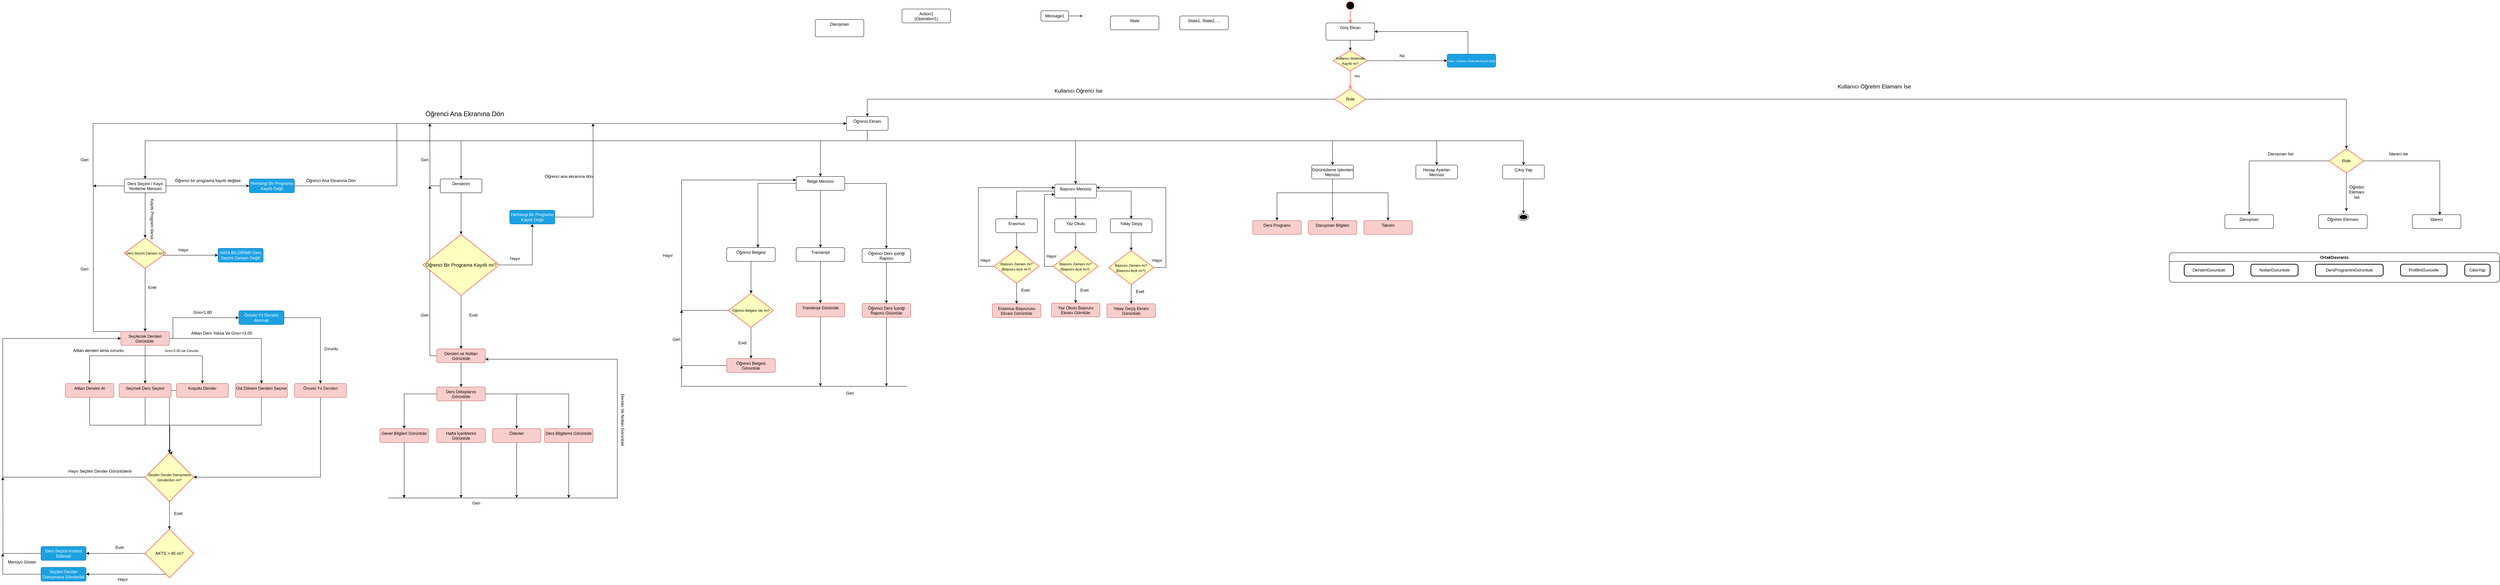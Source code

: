 <mxfile version="24.3.1" type="device">
  <diagram name="Sayfa -1" id="f9GuuPiOTZdbrCttsbCd">
    <mxGraphModel dx="7049" dy="1054" grid="1" gridSize="10" guides="1" tooltips="1" connect="1" arrows="1" fold="1" page="1" pageScale="1" pageWidth="5000" pageHeight="2500" math="0" shadow="0">
      <root>
        <mxCell id="0" />
        <mxCell id="1" parent="0" />
        <mxCell id="raTxTzk0vgehEr7z1tvl-5" value="" style="ellipse;html=1;shape=startState;fillColor=#000000;strokeColor=#ff0000;" parent="1" vertex="1">
          <mxGeometry x="1016" y="5" width="30" height="30" as="geometry" />
        </mxCell>
        <mxCell id="raTxTzk0vgehEr7z1tvl-6" value="" style="edgeStyle=orthogonalEdgeStyle;html=1;verticalAlign=bottom;endArrow=open;endSize=8;strokeColor=#ff0000;rounded=0;entryX=0.5;entryY=0;entryDx=0;entryDy=0;" parent="1" source="raTxTzk0vgehEr7z1tvl-5" target="raTxTzk0vgehEr7z1tvl-13" edge="1">
          <mxGeometry relative="1" as="geometry">
            <mxPoint x="1031" y="120" as="targetPoint" />
            <Array as="points" />
          </mxGeometry>
        </mxCell>
        <mxCell id="raTxTzk0vgehEr7z1tvl-13" value="Giriş Ekran" style="html=1;align=center;verticalAlign=top;rounded=1;absoluteArcSize=1;arcSize=10;dashed=0;whiteSpace=wrap;" parent="1" vertex="1">
          <mxGeometry x="961" y="70" width="140" height="50" as="geometry" />
        </mxCell>
        <mxCell id="YpNgMTdwTrCu8pLs_j0M-33" value="" style="edgeStyle=orthogonalEdgeStyle;rounded=0;orthogonalLoop=1;jettySize=auto;html=1;" parent="1" source="raTxTzk0vgehEr7z1tvl-15" target="YpNgMTdwTrCu8pLs_j0M-32" edge="1">
          <mxGeometry relative="1" as="geometry">
            <Array as="points">
              <mxPoint x="-360" y="410" />
              <mxPoint x="240" y="410" />
            </Array>
          </mxGeometry>
        </mxCell>
        <mxCell id="YpNgMTdwTrCu8pLs_j0M-42" value="" style="edgeStyle=orthogonalEdgeStyle;rounded=0;orthogonalLoop=1;jettySize=auto;html=1;" parent="1" source="raTxTzk0vgehEr7z1tvl-15" target="YpNgMTdwTrCu8pLs_j0M-41" edge="1">
          <mxGeometry relative="1" as="geometry">
            <Array as="points">
              <mxPoint x="-360" y="410" />
              <mxPoint x="-1530" y="410" />
            </Array>
          </mxGeometry>
        </mxCell>
        <mxCell id="YpNgMTdwTrCu8pLs_j0M-44" value="" style="edgeStyle=orthogonalEdgeStyle;rounded=0;orthogonalLoop=1;jettySize=auto;html=1;" parent="1" source="raTxTzk0vgehEr7z1tvl-15" target="YpNgMTdwTrCu8pLs_j0M-43" edge="1">
          <mxGeometry relative="1" as="geometry">
            <Array as="points">
              <mxPoint x="-360" y="410" />
              <mxPoint x="-2440" y="410" />
            </Array>
          </mxGeometry>
        </mxCell>
        <mxCell id="xUi7JRu2v_sGwWPzo44r-137" style="edgeStyle=orthogonalEdgeStyle;rounded=0;orthogonalLoop=1;jettySize=auto;html=1;entryX=0.5;entryY=0;entryDx=0;entryDy=0;" edge="1" parent="1" source="raTxTzk0vgehEr7z1tvl-15" target="YpNgMTdwTrCu8pLs_j0M-30">
          <mxGeometry relative="1" as="geometry">
            <mxPoint x="-360.0" y="410" as="targetPoint" />
            <Array as="points">
              <mxPoint x="-360" y="410" />
              <mxPoint x="-495" y="410" />
            </Array>
          </mxGeometry>
        </mxCell>
        <mxCell id="xUi7JRu2v_sGwWPzo44r-140" style="edgeStyle=orthogonalEdgeStyle;rounded=0;orthogonalLoop=1;jettySize=auto;html=1;" edge="1" parent="1" source="raTxTzk0vgehEr7z1tvl-15" target="YpNgMTdwTrCu8pLs_j0M-36">
          <mxGeometry relative="1" as="geometry">
            <Array as="points">
              <mxPoint x="-360" y="410" />
              <mxPoint x="980" y="410" />
            </Array>
          </mxGeometry>
        </mxCell>
        <mxCell id="xUi7JRu2v_sGwWPzo44r-142" style="edgeStyle=orthogonalEdgeStyle;rounded=0;orthogonalLoop=1;jettySize=auto;html=1;" edge="1" parent="1" source="raTxTzk0vgehEr7z1tvl-15" target="YpNgMTdwTrCu8pLs_j0M-38">
          <mxGeometry relative="1" as="geometry">
            <Array as="points">
              <mxPoint x="-360" y="410" />
              <mxPoint x="1280" y="410" />
            </Array>
          </mxGeometry>
        </mxCell>
        <mxCell id="xUi7JRu2v_sGwWPzo44r-143" style="edgeStyle=orthogonalEdgeStyle;rounded=0;orthogonalLoop=1;jettySize=auto;html=1;" edge="1" parent="1" source="raTxTzk0vgehEr7z1tvl-15" target="YpNgMTdwTrCu8pLs_j0M-81">
          <mxGeometry relative="1" as="geometry">
            <Array as="points">
              <mxPoint x="-360" y="410" />
              <mxPoint x="1530" y="410" />
            </Array>
          </mxGeometry>
        </mxCell>
        <mxCell id="raTxTzk0vgehEr7z1tvl-15" value="Öğrenci Ekranı" style="whiteSpace=wrap;html=1;verticalAlign=top;rounded=1;arcSize=10;dashed=0;" parent="1" vertex="1">
          <mxGeometry x="-420" y="340" width="120" height="40" as="geometry" />
        </mxCell>
        <mxCell id="YpNgMTdwTrCu8pLs_j0M-6" value="Öğretim Elemanı" style="html=1;align=center;verticalAlign=top;rounded=1;absoluteArcSize=1;arcSize=10;dashed=0;whiteSpace=wrap;" parent="1" vertex="1">
          <mxGeometry x="3820" y="623" width="140" height="40" as="geometry" />
        </mxCell>
        <mxCell id="xUi7JRu2v_sGwWPzo44r-163" style="edgeStyle=orthogonalEdgeStyle;rounded=0;orthogonalLoop=1;jettySize=auto;html=1;" edge="1" parent="1" source="YpNgMTdwTrCu8pLs_j0M-8">
          <mxGeometry relative="1" as="geometry">
            <mxPoint x="-895" y="898" as="targetPoint" />
          </mxGeometry>
        </mxCell>
        <mxCell id="YpNgMTdwTrCu8pLs_j0M-8" value="Öğrenci Belgesi Görüntüle" style="html=1;align=center;verticalAlign=top;rounded=1;absoluteArcSize=1;arcSize=10;dashed=0;whiteSpace=wrap;fillColor=#f8cecc;strokeColor=#b85450;" parent="1" vertex="1">
          <mxGeometry x="-764.99" y="1038" width="140" height="40" as="geometry" />
        </mxCell>
        <mxCell id="YpNgMTdwTrCu8pLs_j0M-9" value="Action1&lt;br&gt;(Operation1)" style="html=1;align=center;verticalAlign=top;rounded=1;absoluteArcSize=1;arcSize=10;dashed=0;whiteSpace=wrap;" parent="1" vertex="1">
          <mxGeometry x="-260" y="30" width="140" height="40" as="geometry" />
        </mxCell>
        <mxCell id="YpNgMTdwTrCu8pLs_j0M-12" value="Message1" style="html=1;rounded=1;absoluteArcSize=1;arcSize=10;whiteSpace=wrap;" parent="1" vertex="1">
          <mxGeometry x="140" y="35" width="80" height="30" as="geometry" />
        </mxCell>
        <mxCell id="YpNgMTdwTrCu8pLs_j0M-13" value="" style="endArrow=open;html=1;rounded=0;align=center;verticalAlign=top;endFill=0;labelBackgroundColor=none;endSize=6;" parent="1" source="YpNgMTdwTrCu8pLs_j0M-12" edge="1">
          <mxGeometry relative="1" as="geometry">
            <mxPoint x="260" y="50" as="targetPoint" />
          </mxGeometry>
        </mxCell>
        <mxCell id="YpNgMTdwTrCu8pLs_j0M-14" value="State" style="html=1;align=center;verticalAlign=top;rounded=1;absoluteArcSize=1;arcSize=10;dashed=0;whiteSpace=wrap;" parent="1" vertex="1">
          <mxGeometry x="340" y="50" width="140" height="40" as="geometry" />
        </mxCell>
        <mxCell id="YpNgMTdwTrCu8pLs_j0M-15" value="State1, State2, ..." style="html=1;align=center;verticalAlign=top;rounded=1;absoluteArcSize=1;arcSize=10;dashed=0;whiteSpace=wrap;" parent="1" vertex="1">
          <mxGeometry x="540" y="50" width="140" height="40" as="geometry" />
        </mxCell>
        <mxCell id="YpNgMTdwTrCu8pLs_j0M-16" value="Danışman" style="html=1;align=center;verticalAlign=top;rounded=1;absoluteArcSize=1;arcSize=10;dashed=0;whiteSpace=wrap;" parent="1" vertex="1">
          <mxGeometry x="3550" y="623" width="140" height="40" as="geometry" />
        </mxCell>
        <mxCell id="YpNgMTdwTrCu8pLs_j0M-18" value="İdareci" style="html=1;align=center;verticalAlign=top;rounded=1;absoluteArcSize=1;arcSize=10;dashed=0;whiteSpace=wrap;" parent="1" vertex="1">
          <mxGeometry x="4090" y="623" width="140" height="40" as="geometry" />
        </mxCell>
        <mxCell id="YpNgMTdwTrCu8pLs_j0M-20" value="" style="ellipse;html=1;shape=endState;fillColor=strokeColor;" parent="1" vertex="1">
          <mxGeometry x="1515" y="620" width="30" height="20" as="geometry" />
        </mxCell>
        <mxCell id="YpNgMTdwTrCu8pLs_j0M-25" value="Danışman" style="html=1;align=center;verticalAlign=top;rounded=1;absoluteArcSize=1;arcSize=10;dashed=0;whiteSpace=wrap;" parent="1" vertex="1">
          <mxGeometry x="-510" y="60" width="140" height="50" as="geometry" />
        </mxCell>
        <mxCell id="nbqyCKGvC23zPWqp3UHc-19" style="edgeStyle=orthogonalEdgeStyle;rounded=0;orthogonalLoop=1;jettySize=auto;html=1;entryX=1;entryY=0.5;entryDx=0;entryDy=0;" parent="1" source="YpNgMTdwTrCu8pLs_j0M-26" target="raTxTzk0vgehEr7z1tvl-13" edge="1">
          <mxGeometry relative="1" as="geometry">
            <mxPoint x="1370" y="80" as="targetPoint" />
            <Array as="points">
              <mxPoint x="1370" y="95" />
            </Array>
          </mxGeometry>
        </mxCell>
        <mxCell id="YpNgMTdwTrCu8pLs_j0M-26" value="&lt;span data-sider-select-id=&quot;6f21c08b-1ee0-4d9a-971a-5f069b97619d&quot; style=&quot;text-wrap: nowrap;&quot;&gt;&lt;font data-sider-select-id=&quot;adb5f741-1b5e-4715-a0d9-119e286bbc81&quot; style=&quot;font-size: 8px;&quot;&gt;Hata !&amp;nbsp; Kullanıcı Sistemde Kayıtlı Değil&lt;/font&gt;&lt;/span&gt;" style="html=1;rounded=1;absoluteArcSize=1;arcSize=10;whiteSpace=wrap;fillColor=#1ba1e2;fontColor=#ffffff;strokeColor=#006EAF;" parent="1" vertex="1">
          <mxGeometry x="1310" y="160" width="140" height="38" as="geometry" />
        </mxCell>
        <mxCell id="YpNgMTdwTrCu8pLs_j0M-28" value="&lt;font data-sider-select-id=&quot;d092bb43-2534-4f56-a5d7-0d986fded775&quot; style=&quot;font-size: 10px;&quot;&gt;Yes&lt;/font&gt;" style="text;html=1;align=center;verticalAlign=middle;resizable=0;points=[];autosize=1;strokeColor=none;fillColor=none;" parent="1" vertex="1">
          <mxGeometry x="1030" y="208" width="40" height="30" as="geometry" />
        </mxCell>
        <mxCell id="YpNgMTdwTrCu8pLs_j0M-29" value="&lt;span data-sider-select-id=&quot;ffd7aa2f-4a25-4322-89a0-0c4640fc9525&quot; style=&quot;&quot;&gt;&lt;font style=&quot;font-size: 12px;&quot;&gt;No&lt;/font&gt;&lt;/span&gt;" style="text;html=1;align=center;verticalAlign=middle;resizable=0;points=[];autosize=1;strokeColor=none;fillColor=none;" parent="1" vertex="1">
          <mxGeometry x="1160" y="150" width="40" height="30" as="geometry" />
        </mxCell>
        <mxCell id="xUi7JRu2v_sGwWPzo44r-147" style="edgeStyle=orthogonalEdgeStyle;rounded=0;orthogonalLoop=1;jettySize=auto;html=1;entryX=0.643;entryY=0;entryDx=0;entryDy=0;entryPerimeter=0;" edge="1" parent="1" source="YpNgMTdwTrCu8pLs_j0M-30" target="xUi7JRu2v_sGwWPzo44r-144">
          <mxGeometry relative="1" as="geometry">
            <mxPoint x="-495" y="578" as="targetPoint" />
          </mxGeometry>
        </mxCell>
        <mxCell id="xUi7JRu2v_sGwWPzo44r-148" style="edgeStyle=orthogonalEdgeStyle;rounded=0;orthogonalLoop=1;jettySize=auto;html=1;" edge="1" parent="1" source="YpNgMTdwTrCu8pLs_j0M-30" target="xUi7JRu2v_sGwWPzo44r-145">
          <mxGeometry relative="1" as="geometry" />
        </mxCell>
        <mxCell id="xUi7JRu2v_sGwWPzo44r-151" style="edgeStyle=orthogonalEdgeStyle;rounded=0;orthogonalLoop=1;jettySize=auto;html=1;entryX=0.5;entryY=0;entryDx=0;entryDy=0;" edge="1" parent="1" source="YpNgMTdwTrCu8pLs_j0M-30" target="xUi7JRu2v_sGwWPzo44r-146">
          <mxGeometry relative="1" as="geometry">
            <mxPoint x="-335" y="648" as="targetPoint" />
          </mxGeometry>
        </mxCell>
        <mxCell id="YpNgMTdwTrCu8pLs_j0M-30" value="Belge Menüsü" style="html=1;align=center;verticalAlign=top;rounded=1;absoluteArcSize=1;arcSize=10;dashed=0;whiteSpace=wrap;" parent="1" vertex="1">
          <mxGeometry x="-565" y="513" width="140" height="40" as="geometry" />
        </mxCell>
        <mxCell id="xUi7JRu2v_sGwWPzo44r-183" value="" style="edgeStyle=orthogonalEdgeStyle;rounded=0;orthogonalLoop=1;jettySize=auto;html=1;" edge="1" parent="1" source="YpNgMTdwTrCu8pLs_j0M-32" target="xUi7JRu2v_sGwWPzo44r-182">
          <mxGeometry relative="1" as="geometry" />
        </mxCell>
        <mxCell id="xUi7JRu2v_sGwWPzo44r-186" value="" style="edgeStyle=orthogonalEdgeStyle;rounded=0;orthogonalLoop=1;jettySize=auto;html=1;" edge="1" parent="1" source="YpNgMTdwTrCu8pLs_j0M-32" target="xUi7JRu2v_sGwWPzo44r-185">
          <mxGeometry relative="1" as="geometry" />
        </mxCell>
        <mxCell id="xUi7JRu2v_sGwWPzo44r-188" value="" style="edgeStyle=orthogonalEdgeStyle;rounded=0;orthogonalLoop=1;jettySize=auto;html=1;" edge="1" parent="1" source="YpNgMTdwTrCu8pLs_j0M-32" target="xUi7JRu2v_sGwWPzo44r-187">
          <mxGeometry relative="1" as="geometry" />
        </mxCell>
        <mxCell id="YpNgMTdwTrCu8pLs_j0M-32" value="Başvuru Menüsü" style="whiteSpace=wrap;html=1;verticalAlign=top;rounded=1;arcSize=10;dashed=0;" parent="1" vertex="1">
          <mxGeometry x="180" y="535" width="120" height="40" as="geometry" />
        </mxCell>
        <mxCell id="YpNgMTdwTrCu8pLs_j0M-63" value="" style="edgeStyle=orthogonalEdgeStyle;rounded=0;orthogonalLoop=1;jettySize=auto;html=1;" parent="1" source="YpNgMTdwTrCu8pLs_j0M-36" target="YpNgMTdwTrCu8pLs_j0M-61" edge="1">
          <mxGeometry relative="1" as="geometry" />
        </mxCell>
        <mxCell id="YpNgMTdwTrCu8pLs_j0M-65" style="edgeStyle=orthogonalEdgeStyle;rounded=0;orthogonalLoop=1;jettySize=auto;html=1;" parent="1" source="YpNgMTdwTrCu8pLs_j0M-36" target="YpNgMTdwTrCu8pLs_j0M-62" edge="1">
          <mxGeometry relative="1" as="geometry">
            <Array as="points">
              <mxPoint x="980" y="560" />
              <mxPoint x="820" y="560" />
            </Array>
          </mxGeometry>
        </mxCell>
        <mxCell id="YpNgMTdwTrCu8pLs_j0M-66" style="edgeStyle=orthogonalEdgeStyle;rounded=0;orthogonalLoop=1;jettySize=auto;html=1;" parent="1" source="YpNgMTdwTrCu8pLs_j0M-36" target="YpNgMTdwTrCu8pLs_j0M-60" edge="1">
          <mxGeometry relative="1" as="geometry">
            <Array as="points">
              <mxPoint x="980" y="560" />
              <mxPoint x="1140" y="560" />
            </Array>
          </mxGeometry>
        </mxCell>
        <mxCell id="YpNgMTdwTrCu8pLs_j0M-36" value="Görüntüleme İşlemleri Menüsü" style="whiteSpace=wrap;html=1;verticalAlign=top;rounded=1;arcSize=10;dashed=0;" parent="1" vertex="1">
          <mxGeometry x="920" y="480" width="120" height="40" as="geometry" />
        </mxCell>
        <mxCell id="YpNgMTdwTrCu8pLs_j0M-38" value="Hesap Ayarları Menüsü" style="whiteSpace=wrap;html=1;verticalAlign=top;rounded=1;arcSize=10;dashed=0;" parent="1" vertex="1">
          <mxGeometry x="1220" y="480" width="120" height="40" as="geometry" />
        </mxCell>
        <mxCell id="xUi7JRu2v_sGwWPzo44r-61" style="edgeStyle=orthogonalEdgeStyle;rounded=0;orthogonalLoop=1;jettySize=auto;html=1;entryX=0.5;entryY=0;entryDx=0;entryDy=0;" edge="1" parent="1" source="YpNgMTdwTrCu8pLs_j0M-41" target="xUi7JRu2v_sGwWPzo44r-58">
          <mxGeometry relative="1" as="geometry" />
        </mxCell>
        <mxCell id="xUi7JRu2v_sGwWPzo44r-68" style="edgeStyle=orthogonalEdgeStyle;rounded=0;orthogonalLoop=1;jettySize=auto;html=1;" edge="1" parent="1" source="YpNgMTdwTrCu8pLs_j0M-41">
          <mxGeometry relative="1" as="geometry">
            <mxPoint x="-1620" y="360" as="targetPoint" />
          </mxGeometry>
        </mxCell>
        <mxCell id="YpNgMTdwTrCu8pLs_j0M-41" value="Derslerim" style="whiteSpace=wrap;html=1;verticalAlign=top;rounded=1;arcSize=10;dashed=0;" parent="1" vertex="1">
          <mxGeometry x="-1590" y="520" width="120" height="40" as="geometry" />
        </mxCell>
        <mxCell id="nbqyCKGvC23zPWqp3UHc-6" style="edgeStyle=orthogonalEdgeStyle;rounded=0;orthogonalLoop=1;jettySize=auto;html=1;entryX=0;entryY=0.5;entryDx=0;entryDy=0;exitX=0;exitY=0.5;exitDx=0;exitDy=0;" parent="1" source="YpNgMTdwTrCu8pLs_j0M-43" edge="1">
          <mxGeometry relative="1" as="geometry">
            <mxPoint x="-420.0" y="360" as="targetPoint" />
            <mxPoint x="-2180" y="540" as="sourcePoint" />
            <Array as="points">
              <mxPoint x="-2590" y="540" />
              <mxPoint x="-2590" y="360" />
            </Array>
          </mxGeometry>
        </mxCell>
        <mxCell id="xUi7JRu2v_sGwWPzo44r-2" style="edgeStyle=orthogonalEdgeStyle;rounded=0;orthogonalLoop=1;jettySize=auto;html=1;entryX=0;entryY=0.5;entryDx=0;entryDy=0;" edge="1" parent="1" source="YpNgMTdwTrCu8pLs_j0M-43" target="YpNgMTdwTrCu8pLs_j0M-92">
          <mxGeometry relative="1" as="geometry" />
        </mxCell>
        <mxCell id="xUi7JRu2v_sGwWPzo44r-10" style="edgeStyle=orthogonalEdgeStyle;rounded=0;orthogonalLoop=1;jettySize=auto;html=1;entryX=0.5;entryY=0;entryDx=0;entryDy=0;" edge="1" parent="1" source="YpNgMTdwTrCu8pLs_j0M-43" target="xUi7JRu2v_sGwWPzo44r-5">
          <mxGeometry relative="1" as="geometry" />
        </mxCell>
        <mxCell id="YpNgMTdwTrCu8pLs_j0M-43" value="Ders Seçimi / Kayıt Yenileme Menüsü" style="whiteSpace=wrap;html=1;verticalAlign=top;rounded=1;arcSize=10;dashed=0;" parent="1" vertex="1">
          <mxGeometry x="-2500" y="520" width="120" height="40" as="geometry" />
        </mxCell>
        <mxCell id="xUi7JRu2v_sGwWPzo44r-174" style="edgeStyle=orthogonalEdgeStyle;rounded=0;orthogonalLoop=1;jettySize=auto;html=1;" edge="1" parent="1" source="YpNgMTdwTrCu8pLs_j0M-46">
          <mxGeometry relative="1" as="geometry">
            <mxPoint x="-495" y="1118" as="targetPoint" />
          </mxGeometry>
        </mxCell>
        <mxCell id="YpNgMTdwTrCu8pLs_j0M-46" value="Transkript Görünüle" style="html=1;align=center;verticalAlign=top;rounded=1;absoluteArcSize=1;arcSize=10;dashed=0;whiteSpace=wrap;fillColor=#f8cecc;strokeColor=#b85450;" parent="1" vertex="1">
          <mxGeometry x="-565" y="878" width="140" height="40" as="geometry" />
        </mxCell>
        <mxCell id="YpNgMTdwTrCu8pLs_j0M-53" value="Erasmus Başvurusu Ekranı Görüntüle" style="html=1;align=center;verticalAlign=top;rounded=1;absoluteArcSize=1;arcSize=10;dashed=0;whiteSpace=wrap;fillColor=#f8cecc;strokeColor=#b85450;" parent="1" vertex="1">
          <mxGeometry y="880" width="140" height="40" as="geometry" />
        </mxCell>
        <mxCell id="YpNgMTdwTrCu8pLs_j0M-54" value="Yaz Okulu Başvuru Ekranı Görntüle" style="html=1;align=center;verticalAlign=top;rounded=1;absoluteArcSize=1;arcSize=10;dashed=0;whiteSpace=wrap;fillColor=#f8cecc;strokeColor=#b85450;" parent="1" vertex="1">
          <mxGeometry x="170" y="878" width="140" height="40" as="geometry" />
        </mxCell>
        <mxCell id="YpNgMTdwTrCu8pLs_j0M-55" value="Yatay Geçiş Ekranı Görüntüle" style="html=1;align=center;verticalAlign=top;rounded=1;absoluteArcSize=1;arcSize=10;dashed=0;whiteSpace=wrap;fillColor=#f8cecc;strokeColor=#b85450;" parent="1" vertex="1">
          <mxGeometry x="330" y="880" width="140" height="40" as="geometry" />
        </mxCell>
        <mxCell id="YpNgMTdwTrCu8pLs_j0M-60" value="Takvim" style="html=1;align=center;verticalAlign=top;rounded=1;absoluteArcSize=1;arcSize=10;dashed=0;whiteSpace=wrap;fillColor=#f8cecc;strokeColor=#b85450;" parent="1" vertex="1">
          <mxGeometry x="1070" y="640" width="140" height="40" as="geometry" />
        </mxCell>
        <mxCell id="YpNgMTdwTrCu8pLs_j0M-61" value="Danışman Bilgileri" style="html=1;align=center;verticalAlign=top;rounded=1;absoluteArcSize=1;arcSize=10;dashed=0;whiteSpace=wrap;fillColor=#f8cecc;strokeColor=#b85450;" parent="1" vertex="1">
          <mxGeometry x="910" y="640" width="140" height="40" as="geometry" />
        </mxCell>
        <mxCell id="YpNgMTdwTrCu8pLs_j0M-62" value="Ders Programı" style="html=1;align=center;verticalAlign=top;rounded=1;absoluteArcSize=1;arcSize=10;dashed=0;whiteSpace=wrap;fillColor=#f8cecc;strokeColor=#b85450;" parent="1" vertex="1">
          <mxGeometry x="750" y="640" width="140" height="40" as="geometry" />
        </mxCell>
        <mxCell id="xUi7JRu2v_sGwWPzo44r-73" style="edgeStyle=orthogonalEdgeStyle;rounded=0;orthogonalLoop=1;jettySize=auto;html=1;" edge="1" parent="1" source="YpNgMTdwTrCu8pLs_j0M-67" target="xUi7JRu2v_sGwWPzo44r-72">
          <mxGeometry relative="1" as="geometry" />
        </mxCell>
        <mxCell id="xUi7JRu2v_sGwWPzo44r-134" style="edgeStyle=orthogonalEdgeStyle;rounded=0;orthogonalLoop=1;jettySize=auto;html=1;" edge="1" parent="1" source="YpNgMTdwTrCu8pLs_j0M-67">
          <mxGeometry relative="1" as="geometry">
            <mxPoint x="-1620" y="540" as="targetPoint" />
          </mxGeometry>
        </mxCell>
        <mxCell id="YpNgMTdwTrCu8pLs_j0M-67" value="Dersleri ve Notları Görüntüle" style="html=1;align=center;verticalAlign=top;rounded=1;absoluteArcSize=1;arcSize=10;dashed=0;whiteSpace=wrap;fillColor=#f8cecc;strokeColor=#b85450;" parent="1" vertex="1">
          <mxGeometry x="-1600" y="1010" width="140" height="40" as="geometry" />
        </mxCell>
        <mxCell id="xUi7JRu2v_sGwWPzo44r-69" style="edgeStyle=orthogonalEdgeStyle;rounded=0;orthogonalLoop=1;jettySize=auto;html=1;" edge="1" parent="1" source="YpNgMTdwTrCu8pLs_j0M-74">
          <mxGeometry relative="1" as="geometry">
            <mxPoint x="-1150" y="360" as="targetPoint" />
          </mxGeometry>
        </mxCell>
        <mxCell id="YpNgMTdwTrCu8pLs_j0M-74" value="Herhangi Bir Programa Kayıtlı Değil" style="html=1;rounded=1;absoluteArcSize=1;arcSize=10;whiteSpace=wrap;fillColor=#1ba1e2;strokeColor=#006EAF;fontColor=#ffffff;" parent="1" vertex="1">
          <mxGeometry x="-1390" y="610" width="130" height="40" as="geometry" />
        </mxCell>
        <mxCell id="YpNgMTdwTrCu8pLs_j0M-110" style="edgeStyle=orthogonalEdgeStyle;rounded=0;orthogonalLoop=1;jettySize=auto;html=1;" parent="1" source="YpNgMTdwTrCu8pLs_j0M-80" target="YpNgMTdwTrCu8pLs_j0M-104" edge="1">
          <mxGeometry relative="1" as="geometry">
            <Array as="points">
              <mxPoint x="-2440" y="1030" />
              <mxPoint x="-2600" y="1030" />
            </Array>
          </mxGeometry>
        </mxCell>
        <mxCell id="YpNgMTdwTrCu8pLs_j0M-111" style="edgeStyle=orthogonalEdgeStyle;rounded=0;orthogonalLoop=1;jettySize=auto;html=1;" parent="1" source="YpNgMTdwTrCu8pLs_j0M-80" target="YpNgMTdwTrCu8pLs_j0M-108" edge="1">
          <mxGeometry relative="1" as="geometry" />
        </mxCell>
        <mxCell id="YpNgMTdwTrCu8pLs_j0M-112" style="edgeStyle=orthogonalEdgeStyle;rounded=0;orthogonalLoop=1;jettySize=auto;html=1;" parent="1" source="YpNgMTdwTrCu8pLs_j0M-80" target="YpNgMTdwTrCu8pLs_j0M-106" edge="1">
          <mxGeometry relative="1" as="geometry">
            <Array as="points">
              <mxPoint x="-2440" y="1030" />
              <mxPoint x="-2275" y="1030" />
            </Array>
          </mxGeometry>
        </mxCell>
        <mxCell id="xUi7JRu2v_sGwWPzo44r-16" style="edgeStyle=orthogonalEdgeStyle;rounded=0;orthogonalLoop=1;jettySize=auto;html=1;entryX=0;entryY=0.5;entryDx=0;entryDy=0;" edge="1" parent="1" source="YpNgMTdwTrCu8pLs_j0M-80" target="YpNgMTdwTrCu8pLs_j0M-99">
          <mxGeometry relative="1" as="geometry">
            <Array as="points">
              <mxPoint x="-2360" y="980" />
              <mxPoint x="-2360" y="920" />
            </Array>
          </mxGeometry>
        </mxCell>
        <mxCell id="xUi7JRu2v_sGwWPzo44r-52" style="edgeStyle=orthogonalEdgeStyle;rounded=0;orthogonalLoop=1;jettySize=auto;html=1;" edge="1" parent="1" source="YpNgMTdwTrCu8pLs_j0M-80" target="YpNgMTdwTrCu8pLs_j0M-114">
          <mxGeometry relative="1" as="geometry" />
        </mxCell>
        <mxCell id="xUi7JRu2v_sGwWPzo44r-119" style="edgeStyle=orthogonalEdgeStyle;rounded=0;orthogonalLoop=1;jettySize=auto;html=1;" edge="1" parent="1" source="YpNgMTdwTrCu8pLs_j0M-80">
          <mxGeometry relative="1" as="geometry">
            <mxPoint x="-2590" y="540" as="targetPoint" />
            <Array as="points">
              <mxPoint x="-2589" y="960" />
              <mxPoint x="-2589" y="540" />
            </Array>
          </mxGeometry>
        </mxCell>
        <mxCell id="YpNgMTdwTrCu8pLs_j0M-80" value="Seçilecek Dersleri Görüntüle&amp;nbsp;" style="html=1;align=center;verticalAlign=top;rounded=1;absoluteArcSize=1;arcSize=10;dashed=0;whiteSpace=wrap;fillColor=#f8cecc;strokeColor=#b85450;" parent="1" vertex="1">
          <mxGeometry x="-2510" y="960" width="140" height="40" as="geometry" />
        </mxCell>
        <mxCell id="nbqyCKGvC23zPWqp3UHc-54" value="" style="edgeStyle=orthogonalEdgeStyle;rounded=0;orthogonalLoop=1;jettySize=auto;html=1;" parent="1" source="YpNgMTdwTrCu8pLs_j0M-81" target="YpNgMTdwTrCu8pLs_j0M-20" edge="1">
          <mxGeometry relative="1" as="geometry">
            <Array as="points">
              <mxPoint x="1530" y="600" />
              <mxPoint x="1530" y="600" />
            </Array>
          </mxGeometry>
        </mxCell>
        <mxCell id="YpNgMTdwTrCu8pLs_j0M-81" value="Çıkış Yap" style="whiteSpace=wrap;html=1;verticalAlign=top;rounded=1;arcSize=10;dashed=0;" parent="1" vertex="1">
          <mxGeometry x="1470" y="480" width="120" height="40" as="geometry" />
        </mxCell>
        <mxCell id="YpNgMTdwTrCu8pLs_j0M-86" value="Kayıtlı Program Varsa" style="text;html=1;align=center;verticalAlign=middle;resizable=0;points=[];autosize=1;strokeColor=none;fillColor=none;rotation=90;" parent="1" vertex="1">
          <mxGeometry x="-2490" y="620" width="140" height="30" as="geometry" />
        </mxCell>
        <mxCell id="YpNgMTdwTrCu8pLs_j0M-91" value="Öğrenci bir programa kayıtlı değilse" style="text;html=1;align=center;verticalAlign=middle;resizable=0;points=[];autosize=1;strokeColor=none;fillColor=none;" parent="1" vertex="1">
          <mxGeometry x="-2365" y="510" width="210" height="30" as="geometry" />
        </mxCell>
        <mxCell id="YpNgMTdwTrCu8pLs_j0M-95" style="edgeStyle=orthogonalEdgeStyle;rounded=0;orthogonalLoop=1;jettySize=auto;html=1;" parent="1" source="YpNgMTdwTrCu8pLs_j0M-92" edge="1">
          <mxGeometry relative="1" as="geometry">
            <mxPoint x="-420" y="360" as="targetPoint" />
            <Array as="points">
              <mxPoint x="-1715" y="360" />
            </Array>
          </mxGeometry>
        </mxCell>
        <mxCell id="YpNgMTdwTrCu8pLs_j0M-92" value="Herhangi Bir Programa Kayıtlı Değil" style="html=1;rounded=1;absoluteArcSize=1;arcSize=10;whiteSpace=wrap;fillColor=#1ba1e2;strokeColor=#006EAF;fontColor=#ffffff;" parent="1" vertex="1">
          <mxGeometry x="-2140" y="520" width="130" height="40" as="geometry" />
        </mxCell>
        <mxCell id="YpNgMTdwTrCu8pLs_j0M-98" value="Gno&amp;lt;1.80" style="text;html=1;align=center;verticalAlign=middle;resizable=0;points=[];autosize=1;strokeColor=none;fillColor=none;" parent="1" vertex="1">
          <mxGeometry x="-2315" y="890" width="80" height="30" as="geometry" />
        </mxCell>
        <mxCell id="xUi7JRu2v_sGwWPzo44r-19" style="edgeStyle=orthogonalEdgeStyle;rounded=0;orthogonalLoop=1;jettySize=auto;html=1;entryX=0.5;entryY=0;entryDx=0;entryDy=0;" edge="1" parent="1" source="YpNgMTdwTrCu8pLs_j0M-99" target="xUi7JRu2v_sGwWPzo44r-18">
          <mxGeometry relative="1" as="geometry" />
        </mxCell>
        <mxCell id="YpNgMTdwTrCu8pLs_j0M-99" value="Önceki Yıl Dersleri Alınmalı" style="html=1;rounded=1;absoluteArcSize=1;arcSize=10;whiteSpace=wrap;fillColor=#1ba1e2;strokeColor=#006EAF;fontColor=#ffffff;" parent="1" vertex="1">
          <mxGeometry x="-2170" y="900" width="130" height="40" as="geometry" />
        </mxCell>
        <mxCell id="YpNgMTdwTrCu8pLs_j0M-101" value="Alttan dersleri alma zorunlu" style="text;html=1;align=center;verticalAlign=middle;resizable=0;points=[];autosize=1;strokeColor=none;fillColor=none;" parent="1" vertex="1">
          <mxGeometry x="-2660" y="1000" width="170" height="30" as="geometry" />
        </mxCell>
        <mxCell id="YpNgMTdwTrCu8pLs_j0M-126" style="edgeStyle=orthogonalEdgeStyle;rounded=0;orthogonalLoop=1;jettySize=auto;html=1;entryX=0.5;entryY=0;entryDx=0;entryDy=0;" parent="1" source="YpNgMTdwTrCu8pLs_j0M-104" edge="1">
          <mxGeometry relative="1" as="geometry">
            <Array as="points">
              <mxPoint x="-2600" y="1230" />
              <mxPoint x="-2370" y="1230" />
            </Array>
            <mxPoint x="-2370" y="1310" as="targetPoint" />
          </mxGeometry>
        </mxCell>
        <mxCell id="YpNgMTdwTrCu8pLs_j0M-104" value="Alltan Dersleri Al" style="html=1;align=center;verticalAlign=top;rounded=1;absoluteArcSize=1;arcSize=10;dashed=0;whiteSpace=wrap;fillColor=#f8cecc;strokeColor=#b85450;" parent="1" vertex="1">
          <mxGeometry x="-2670" y="1110" width="140" height="40" as="geometry" />
        </mxCell>
        <mxCell id="YpNgMTdwTrCu8pLs_j0M-128" style="edgeStyle=orthogonalEdgeStyle;rounded=0;orthogonalLoop=1;jettySize=auto;html=1;entryX=0.5;entryY=0;entryDx=0;entryDy=0;" parent="1" source="YpNgMTdwTrCu8pLs_j0M-106" edge="1">
          <mxGeometry relative="1" as="geometry">
            <mxPoint x="-2370" y="1310" as="targetPoint" />
          </mxGeometry>
        </mxCell>
        <mxCell id="YpNgMTdwTrCu8pLs_j0M-106" value="&lt;div data-sider-select-id=&quot;84483e46-2456-44e6-a681-b8dce48a3466&quot; style=&quot;&quot;&gt;Koşullu Dersler&lt;/div&gt;" style="html=1;align=center;verticalAlign=top;rounded=1;absoluteArcSize=1;arcSize=10;dashed=0;whiteSpace=wrap;fillColor=#f8cecc;strokeColor=#b85450;" parent="1" vertex="1">
          <mxGeometry x="-2350" y="1110" width="150" height="40" as="geometry" />
        </mxCell>
        <mxCell id="YpNgMTdwTrCu8pLs_j0M-127" style="edgeStyle=orthogonalEdgeStyle;rounded=0;orthogonalLoop=1;jettySize=auto;html=1;" parent="1" source="YpNgMTdwTrCu8pLs_j0M-108" edge="1">
          <mxGeometry relative="1" as="geometry">
            <mxPoint x="-2370" y="1310" as="targetPoint" />
          </mxGeometry>
        </mxCell>
        <mxCell id="YpNgMTdwTrCu8pLs_j0M-108" value="&lt;div data-sider-select-id=&quot;4ff2cb0c-740a-40d9-b887-eb3f0265e049&quot;&gt;Seçmeli Ders Seçimi&lt;/div&gt;" style="html=1;align=center;verticalAlign=top;rounded=1;absoluteArcSize=1;arcSize=10;dashed=0;whiteSpace=wrap;fillColor=#f8cecc;strokeColor=#b85450;" parent="1" vertex="1">
          <mxGeometry x="-2515" y="1110" width="150" height="40" as="geometry" />
        </mxCell>
        <mxCell id="YpNgMTdwTrCu8pLs_j0M-113" value="&lt;span data-sider-select-id=&quot;d300b96c-ef65-47a0-be22-939e3653dd04&quot; style=&quot;font-size: 10px; text-align: justify;&quot;&gt;Gno&amp;lt;2.00 ise Zorunlu&lt;/span&gt;" style="text;html=1;align=center;verticalAlign=middle;resizable=0;points=[];autosize=1;strokeColor=none;fillColor=none;" parent="1" vertex="1">
          <mxGeometry x="-2395" y="1000" width="120" height="30" as="geometry" />
        </mxCell>
        <mxCell id="YpNgMTdwTrCu8pLs_j0M-129" style="edgeStyle=orthogonalEdgeStyle;rounded=0;orthogonalLoop=1;jettySize=auto;html=1;" parent="1" source="YpNgMTdwTrCu8pLs_j0M-114" edge="1">
          <mxGeometry relative="1" as="geometry">
            <mxPoint x="-2370" y="1310" as="targetPoint" />
            <Array as="points">
              <mxPoint x="-2105" y="1230" />
              <mxPoint x="-2369" y="1230" />
              <mxPoint x="-2369" y="1310" />
            </Array>
          </mxGeometry>
        </mxCell>
        <mxCell id="YpNgMTdwTrCu8pLs_j0M-114" value="&lt;div data-sider-select-id=&quot;84483e46-2456-44e6-a681-b8dce48a3466&quot; style=&quot;&quot;&gt;Üst Dönem Dersleri Seçme&lt;/div&gt;" style="html=1;align=center;verticalAlign=top;rounded=1;absoluteArcSize=1;arcSize=10;dashed=0;whiteSpace=wrap;fillColor=#f8cecc;strokeColor=#b85450;" parent="1" vertex="1">
          <mxGeometry x="-2180" y="1110" width="150" height="40" as="geometry" />
        </mxCell>
        <mxCell id="YpNgMTdwTrCu8pLs_j0M-117" value="Alttan Ders Yoksa Ve Gno=&amp;gt;3.00" style="text;html=1;align=center;verticalAlign=middle;resizable=0;points=[];autosize=1;strokeColor=none;fillColor=none;" parent="1" vertex="1">
          <mxGeometry x="-2320" y="950" width="200" height="30" as="geometry" />
        </mxCell>
        <mxCell id="xUi7JRu2v_sGwWPzo44r-42" style="edgeStyle=orthogonalEdgeStyle;rounded=0;orthogonalLoop=1;jettySize=auto;html=1;exitX=0;exitY=0.5;exitDx=0;exitDy=0;" edge="1" parent="1" source="YpNgMTdwTrCu8pLs_j0M-131">
          <mxGeometry relative="1" as="geometry">
            <mxPoint x="-2850" y="1380" as="targetPoint" />
          </mxGeometry>
        </mxCell>
        <mxCell id="YpNgMTdwTrCu8pLs_j0M-131" value="Ders Seçimi Kontrol Edilmeli" style="html=1;rounded=1;absoluteArcSize=1;arcSize=10;whiteSpace=wrap;fillColor=#1ba1e2;strokeColor=#006EAF;fontColor=#ffffff;" parent="1" vertex="1">
          <mxGeometry x="-2740" y="1580" width="130" height="40" as="geometry" />
        </mxCell>
        <mxCell id="nbqyCKGvC23zPWqp3UHc-7" value="Geri" style="text;html=1;align=center;verticalAlign=middle;resizable=0;points=[];autosize=1;strokeColor=none;fillColor=none;" parent="1" vertex="1">
          <mxGeometry x="-2640" y="450" width="50" height="30" as="geometry" />
        </mxCell>
        <mxCell id="nbqyCKGvC23zPWqp3UHc-8" value="&lt;font data-sider-select-id=&quot;1cc78314-6cfd-4c71-9566-9b67fd5dcb45&quot; style=&quot;font-size: 15px;&quot;&gt;Kullanıcı Öğrenci İse&amp;nbsp;&lt;/font&gt;" style="text;html=1;align=center;verticalAlign=middle;resizable=0;points=[];autosize=1;strokeColor=none;fillColor=none;" parent="1" vertex="1">
          <mxGeometry x="165" y="250" width="170" height="30" as="geometry" />
        </mxCell>
        <mxCell id="nbqyCKGvC23zPWqp3UHc-11" value="" style="edgeStyle=orthogonalEdgeStyle;html=1;align=left;verticalAlign=top;endArrow=open;endSize=8;strokeColor=#ff0000;rounded=0;entryX=0.5;entryY=0;entryDx=0;entryDy=0;" parent="1" target="nbqyCKGvC23zPWqp3UHc-27" edge="1">
          <mxGeometry x="-1" relative="1" as="geometry">
            <mxPoint x="1031" y="240" as="targetPoint" />
            <mxPoint x="1031.258" y="198.001" as="sourcePoint" />
            <Array as="points">
              <mxPoint x="1031" y="240" />
            </Array>
            <mxPoint as="offset" />
          </mxGeometry>
        </mxCell>
        <mxCell id="nbqyCKGvC23zPWqp3UHc-15" value="" style="edgeStyle=orthogonalEdgeStyle;rounded=0;orthogonalLoop=1;jettySize=auto;html=1;exitX=0.5;exitY=1;exitDx=0;exitDy=0;" parent="1" source="raTxTzk0vgehEr7z1tvl-13" target="nbqyCKGvC23zPWqp3UHc-9" edge="1">
          <mxGeometry relative="1" as="geometry">
            <Array as="points" />
            <mxPoint x="1031" y="120" as="sourcePoint" />
            <mxPoint x="1969" y="340" as="targetPoint" />
          </mxGeometry>
        </mxCell>
        <mxCell id="nbqyCKGvC23zPWqp3UHc-18" style="edgeStyle=orthogonalEdgeStyle;rounded=0;orthogonalLoop=1;jettySize=auto;html=1;entryX=0;entryY=0.5;entryDx=0;entryDy=0;" parent="1" source="nbqyCKGvC23zPWqp3UHc-9" target="YpNgMTdwTrCu8pLs_j0M-26" edge="1">
          <mxGeometry relative="1" as="geometry">
            <Array as="points">
              <mxPoint x="1300" y="179" />
            </Array>
          </mxGeometry>
        </mxCell>
        <mxCell id="nbqyCKGvC23zPWqp3UHc-9" value="&lt;font style=&quot;font-size: 10px;&quot;&gt;Kullanıcı Sistemde Kayıtlı mı?&lt;/font&gt;" style="rhombus;whiteSpace=wrap;html=1;fontColor=#000000;fillColor=#ffffc0;strokeColor=#ff0000;" parent="1" vertex="1">
          <mxGeometry x="981.5" y="150" width="99" height="58" as="geometry" />
        </mxCell>
        <mxCell id="nbqyCKGvC23zPWqp3UHc-31" style="edgeStyle=orthogonalEdgeStyle;rounded=0;orthogonalLoop=1;jettySize=auto;html=1;entryX=0.5;entryY=0;entryDx=0;entryDy=0;" parent="1" source="nbqyCKGvC23zPWqp3UHc-27" target="raTxTzk0vgehEr7z1tvl-15" edge="1">
          <mxGeometry relative="1" as="geometry" />
        </mxCell>
        <mxCell id="nbqyCKGvC23zPWqp3UHc-33" style="edgeStyle=orthogonalEdgeStyle;rounded=0;orthogonalLoop=1;jettySize=auto;html=1;entryX=0.5;entryY=0;entryDx=0;entryDy=0;" parent="1" source="nbqyCKGvC23zPWqp3UHc-27" target="nbqyCKGvC23zPWqp3UHc-40" edge="1">
          <mxGeometry relative="1" as="geometry">
            <mxPoint x="1850" y="400" as="targetPoint" />
            <Array as="points">
              <mxPoint x="3900" y="290" />
            </Array>
          </mxGeometry>
        </mxCell>
        <mxCell id="nbqyCKGvC23zPWqp3UHc-27" value="Role" style="rhombus;whiteSpace=wrap;html=1;fontColor=#000000;fillColor=#ffffc0;strokeColor=#ff0000;" parent="1" vertex="1">
          <mxGeometry x="986.5" y="260" width="89" height="60" as="geometry" />
        </mxCell>
        <mxCell id="nbqyCKGvC23zPWqp3UHc-34" value="&lt;font data-sider-select-id=&quot;3cdd4399-2b49-4ecd-b7a4-ae1072c389da&quot; style=&quot;font-size: 16px;&quot;&gt;Kullanıcı Öğretim Elamanı İse&lt;/font&gt;" style="text;html=1;align=center;verticalAlign=middle;resizable=0;points=[];autosize=1;strokeColor=none;fillColor=none;" parent="1" vertex="1">
          <mxGeometry x="2420" y="238" width="240" height="30" as="geometry" />
        </mxCell>
        <mxCell id="nbqyCKGvC23zPWqp3UHc-42" style="edgeStyle=orthogonalEdgeStyle;rounded=0;orthogonalLoop=1;jettySize=auto;html=1;" parent="1" source="nbqyCKGvC23zPWqp3UHc-40" edge="1">
          <mxGeometry relative="1" as="geometry">
            <mxPoint x="3900" y="613" as="targetPoint" />
          </mxGeometry>
        </mxCell>
        <mxCell id="nbqyCKGvC23zPWqp3UHc-43" style="edgeStyle=orthogonalEdgeStyle;rounded=0;orthogonalLoop=1;jettySize=auto;html=1;entryX=0.5;entryY=0;entryDx=0;entryDy=0;" parent="1" source="nbqyCKGvC23zPWqp3UHc-40" target="YpNgMTdwTrCu8pLs_j0M-16" edge="1">
          <mxGeometry relative="1" as="geometry" />
        </mxCell>
        <mxCell id="nbqyCKGvC23zPWqp3UHc-40" value="Role" style="rhombus;whiteSpace=wrap;html=1;fontColor=#000000;fillColor=#ffffc0;strokeColor=#ff0000;" parent="1" vertex="1">
          <mxGeometry x="3850" y="433" width="100" height="70" as="geometry" />
        </mxCell>
        <mxCell id="nbqyCKGvC23zPWqp3UHc-44" style="edgeStyle=orthogonalEdgeStyle;rounded=0;orthogonalLoop=1;jettySize=auto;html=1;entryX=0.565;entryY=0.021;entryDx=0;entryDy=0;entryPerimeter=0;" parent="1" source="nbqyCKGvC23zPWqp3UHc-40" target="YpNgMTdwTrCu8pLs_j0M-18" edge="1">
          <mxGeometry relative="1" as="geometry" />
        </mxCell>
        <mxCell id="nbqyCKGvC23zPWqp3UHc-45" value="Danışman İse" style="text;html=1;align=center;verticalAlign=middle;resizable=0;points=[];autosize=1;strokeColor=none;fillColor=none;" parent="1" vertex="1">
          <mxGeometry x="3660" y="433" width="100" height="30" as="geometry" />
        </mxCell>
        <mxCell id="nbqyCKGvC23zPWqp3UHc-46" value="Öğretim Elemanı İse" style="text;strokeColor=none;align=center;fillColor=none;html=1;verticalAlign=middle;whiteSpace=wrap;rounded=0;" parent="1" vertex="1">
          <mxGeometry x="3900" y="543" width="60" height="30" as="geometry" />
        </mxCell>
        <mxCell id="nbqyCKGvC23zPWqp3UHc-47" value="İdareci ise" style="text;html=1;align=center;verticalAlign=middle;resizable=0;points=[];autosize=1;strokeColor=none;fillColor=none;" parent="1" vertex="1">
          <mxGeometry x="4010" y="433" width="80" height="30" as="geometry" />
        </mxCell>
        <mxCell id="nbqyCKGvC23zPWqp3UHc-48" value="OrtakDavranis" style="swimlane;fontStyle=1;align=center;verticalAlign=middle;startSize=25;container=0;collapsible=0;rounded=1;arcSize=14;dropTarget=0;" parent="1" vertex="1">
          <mxGeometry x="3390" y="733" width="951" height="85" as="geometry" />
        </mxCell>
        <mxCell id="nbqyCKGvC23zPWqp3UHc-49" value="DersleriGoruntule" style="rounded=1;absoluteArcSize=1;arcSize=14;whiteSpace=wrap;strokeWidth=2;" parent="nbqyCKGvC23zPWqp3UHc-48" vertex="1">
          <mxGeometry x="43" y="33" width="142" height="34" as="geometry" />
        </mxCell>
        <mxCell id="nbqyCKGvC23zPWqp3UHc-50" value="NotlariGoruntule" style="rounded=1;absoluteArcSize=1;arcSize=14;whiteSpace=wrap;strokeWidth=2;" parent="nbqyCKGvC23zPWqp3UHc-48" vertex="1">
          <mxGeometry x="235" y="33" width="136" height="34" as="geometry" />
        </mxCell>
        <mxCell id="nbqyCKGvC23zPWqp3UHc-51" value="DersPrograminiGoruntule" style="rounded=1;absoluteArcSize=1;arcSize=14;whiteSpace=wrap;strokeWidth=2;" parent="nbqyCKGvC23zPWqp3UHc-48" vertex="1">
          <mxGeometry x="421" y="33" width="195" height="34" as="geometry" />
        </mxCell>
        <mxCell id="nbqyCKGvC23zPWqp3UHc-52" value="ProfiliniGuncelle" style="rounded=1;absoluteArcSize=1;arcSize=14;whiteSpace=wrap;strokeWidth=2;" parent="nbqyCKGvC23zPWqp3UHc-48" vertex="1">
          <mxGeometry x="666" y="33" width="134" height="34" as="geometry" />
        </mxCell>
        <mxCell id="nbqyCKGvC23zPWqp3UHc-53" value="CikisYap" style="rounded=1;absoluteArcSize=1;arcSize=14;whiteSpace=wrap;strokeWidth=2;" parent="nbqyCKGvC23zPWqp3UHc-48" vertex="1">
          <mxGeometry x="851" y="33" width="73" height="34" as="geometry" />
        </mxCell>
        <mxCell id="xUi7JRu2v_sGwWPzo44r-3" value="Öğrenci Ana Ekranına Dön" style="text;html=1;align=center;verticalAlign=middle;resizable=0;points=[];autosize=1;strokeColor=none;fillColor=none;" vertex="1" parent="1">
          <mxGeometry x="-1990" y="510" width="170" height="30" as="geometry" />
        </mxCell>
        <mxCell id="xUi7JRu2v_sGwWPzo44r-11" style="edgeStyle=orthogonalEdgeStyle;rounded=0;orthogonalLoop=1;jettySize=auto;html=1;entryX=0.5;entryY=0;entryDx=0;entryDy=0;" edge="1" parent="1" source="xUi7JRu2v_sGwWPzo44r-5" target="YpNgMTdwTrCu8pLs_j0M-80">
          <mxGeometry relative="1" as="geometry" />
        </mxCell>
        <mxCell id="xUi7JRu2v_sGwWPzo44r-14" style="edgeStyle=orthogonalEdgeStyle;rounded=0;orthogonalLoop=1;jettySize=auto;html=1;" edge="1" parent="1" source="xUi7JRu2v_sGwWPzo44r-5" target="xUi7JRu2v_sGwWPzo44r-13">
          <mxGeometry relative="1" as="geometry">
            <Array as="points">
              <mxPoint x="-2340" y="740" />
              <mxPoint x="-2340" y="740" />
            </Array>
          </mxGeometry>
        </mxCell>
        <mxCell id="xUi7JRu2v_sGwWPzo44r-5" value="&lt;font data-sider-select-id=&quot;c8e989de-6e28-427a-bb97-aff3df588ef3&quot; style=&quot;font-size: 10px;&quot;&gt;Ders Seçimi Zamanı mı?&lt;/font&gt;" style="rhombus;whiteSpace=wrap;html=1;fontColor=#000000;fillColor=#ffffc0;strokeColor=#ff0000;" vertex="1" parent="1">
          <mxGeometry x="-2499.75" y="690" width="119.5" height="88" as="geometry" />
        </mxCell>
        <mxCell id="xUi7JRu2v_sGwWPzo44r-12" value="Evet" style="text;html=1;align=center;verticalAlign=middle;resizable=0;points=[];autosize=1;strokeColor=none;fillColor=none;" vertex="1" parent="1">
          <mxGeometry x="-2445" y="818" width="50" height="30" as="geometry" />
        </mxCell>
        <mxCell id="xUi7JRu2v_sGwWPzo44r-13" value="HATA BİLDİRİMİ! Ders Seçimi Zamanı Değil!" style="html=1;rounded=1;absoluteArcSize=1;arcSize=10;whiteSpace=wrap;fillColor=#1ba1e2;strokeColor=#006EAF;fontColor=#ffffff;" vertex="1" parent="1">
          <mxGeometry x="-2230" y="720" width="130" height="40" as="geometry" />
        </mxCell>
        <mxCell id="xUi7JRu2v_sGwWPzo44r-15" value="Hayır" style="text;html=1;align=center;verticalAlign=middle;resizable=0;points=[];autosize=1;strokeColor=none;fillColor=none;" vertex="1" parent="1">
          <mxGeometry x="-2355" y="710" width="50" height="30" as="geometry" />
        </mxCell>
        <mxCell id="xUi7JRu2v_sGwWPzo44r-25" style="edgeStyle=orthogonalEdgeStyle;rounded=0;orthogonalLoop=1;jettySize=auto;html=1;entryX=1;entryY=0.5;entryDx=0;entryDy=0;" edge="1" parent="1" source="xUi7JRu2v_sGwWPzo44r-18" target="xUi7JRu2v_sGwWPzo44r-24">
          <mxGeometry relative="1" as="geometry">
            <Array as="points">
              <mxPoint x="-1935" y="1380" />
            </Array>
          </mxGeometry>
        </mxCell>
        <mxCell id="xUi7JRu2v_sGwWPzo44r-18" value="&lt;div data-sider-select-id=&quot;84483e46-2456-44e6-a681-b8dce48a3466&quot; style=&quot;&quot;&gt;&lt;span data-sider-select-id=&quot;77f55762-5c15-4ae8-b55c-a57af7bca900&quot; style=&quot;&quot;&gt;&lt;font color=&quot;#121212&quot;&gt;Önceki Yıl Dersleri&lt;/font&gt;&lt;/span&gt;&lt;br&gt;&lt;/div&gt;" style="html=1;align=center;verticalAlign=top;rounded=1;absoluteArcSize=1;arcSize=10;dashed=0;whiteSpace=wrap;fillColor=#f8cecc;strokeColor=#b85450;" vertex="1" parent="1">
          <mxGeometry x="-2010" y="1110" width="150" height="40" as="geometry" />
        </mxCell>
        <mxCell id="xUi7JRu2v_sGwWPzo44r-20" value="Zorunlu" style="text;html=1;align=center;verticalAlign=middle;resizable=0;points=[];autosize=1;strokeColor=none;fillColor=none;" vertex="1" parent="1">
          <mxGeometry x="-1935" y="995" width="60" height="30" as="geometry" />
        </mxCell>
        <mxCell id="xUi7JRu2v_sGwWPzo44r-27" value="" style="edgeStyle=orthogonalEdgeStyle;rounded=0;orthogonalLoop=1;jettySize=auto;html=1;" edge="1" parent="1" source="xUi7JRu2v_sGwWPzo44r-24">
          <mxGeometry relative="1" as="geometry">
            <mxPoint x="-2370" y="1530" as="targetPoint" />
          </mxGeometry>
        </mxCell>
        <mxCell id="xUi7JRu2v_sGwWPzo44r-29" style="edgeStyle=orthogonalEdgeStyle;rounded=0;orthogonalLoop=1;jettySize=auto;html=1;entryX=0;entryY=0.5;entryDx=0;entryDy=0;" edge="1" parent="1" source="xUi7JRu2v_sGwWPzo44r-24" target="YpNgMTdwTrCu8pLs_j0M-80">
          <mxGeometry relative="1" as="geometry">
            <mxPoint x="-2850" y="940" as="targetPoint" />
            <Array as="points">
              <mxPoint x="-2850" y="1380" />
              <mxPoint x="-2850" y="980" />
            </Array>
          </mxGeometry>
        </mxCell>
        <mxCell id="xUi7JRu2v_sGwWPzo44r-24" value="&lt;span data-sider-select-id=&quot;ac28560a-ffd9-4517-845f-252667711be9&quot; style=&quot;font-size: 10px;&quot;&gt;Seçilen Dersler Danışmana Gönderilsin mi?&lt;/span&gt;" style="rhombus;whiteSpace=wrap;html=1;fontColor=#000000;fillColor=#ffffc0;strokeColor=#ff0000;" vertex="1" parent="1">
          <mxGeometry x="-2440" y="1310" width="140" height="140" as="geometry" />
        </mxCell>
        <mxCell id="xUi7JRu2v_sGwWPzo44r-28" value="Evet" style="text;html=1;align=center;verticalAlign=middle;resizable=0;points=[];autosize=1;strokeColor=none;fillColor=none;" vertex="1" parent="1">
          <mxGeometry x="-2370" y="1470" width="50" height="30" as="geometry" />
        </mxCell>
        <mxCell id="xUi7JRu2v_sGwWPzo44r-36" value="Hayır Seçilen Dersler Görüntülenir" style="text;html=1;align=center;verticalAlign=middle;resizable=0;points=[];autosize=1;strokeColor=none;fillColor=none;" vertex="1" parent="1">
          <mxGeometry x="-2675" y="1348" width="210" height="30" as="geometry" />
        </mxCell>
        <mxCell id="xUi7JRu2v_sGwWPzo44r-40" style="edgeStyle=orthogonalEdgeStyle;rounded=0;orthogonalLoop=1;jettySize=auto;html=1;" edge="1" parent="1" source="xUi7JRu2v_sGwWPzo44r-39">
          <mxGeometry relative="1" as="geometry">
            <mxPoint x="-2610" y="1600" as="targetPoint" />
          </mxGeometry>
        </mxCell>
        <mxCell id="xUi7JRu2v_sGwWPzo44r-54" style="edgeStyle=orthogonalEdgeStyle;rounded=0;orthogonalLoop=1;jettySize=auto;html=1;entryX=1;entryY=0.5;entryDx=0;entryDy=0;" edge="1" parent="1" source="xUi7JRu2v_sGwWPzo44r-39" target="xUi7JRu2v_sGwWPzo44r-45">
          <mxGeometry relative="1" as="geometry">
            <Array as="points">
              <mxPoint x="-2480" y="1660" />
              <mxPoint x="-2480" y="1660" />
            </Array>
          </mxGeometry>
        </mxCell>
        <mxCell id="xUi7JRu2v_sGwWPzo44r-39" value="&lt;span data-sider-select-id=&quot;c9b3df54-9bd8-4e8e-9101-f375ca689117&quot; style=&quot;text-wrap: nowrap;&quot;&gt;AKTS &amp;gt; 45 mi?&lt;/span&gt;" style="rhombus;whiteSpace=wrap;html=1;fontColor=#000000;fillColor=#ffffc0;strokeColor=#ff0000;" vertex="1" parent="1">
          <mxGeometry x="-2440" y="1530" width="140" height="140" as="geometry" />
        </mxCell>
        <mxCell id="xUi7JRu2v_sGwWPzo44r-41" value="Evet" style="text;html=1;align=center;verticalAlign=middle;resizable=0;points=[];autosize=1;strokeColor=none;fillColor=none;" vertex="1" parent="1">
          <mxGeometry x="-2539.5" y="1568" width="50" height="30" as="geometry" />
        </mxCell>
        <mxCell id="xUi7JRu2v_sGwWPzo44r-56" style="edgeStyle=orthogonalEdgeStyle;rounded=0;orthogonalLoop=1;jettySize=auto;html=1;" edge="1" parent="1" source="xUi7JRu2v_sGwWPzo44r-45">
          <mxGeometry relative="1" as="geometry">
            <mxPoint x="-2850" y="1600" as="targetPoint" />
            <Array as="points">
              <mxPoint x="-2850" y="1660" />
              <mxPoint x="-2850" y="1610" />
            </Array>
          </mxGeometry>
        </mxCell>
        <mxCell id="xUi7JRu2v_sGwWPzo44r-45" value="Seçilen Dersler Danışmana Gönderildi" style="html=1;rounded=1;absoluteArcSize=1;arcSize=10;whiteSpace=wrap;fillColor=#1ba1e2;strokeColor=#006EAF;fontColor=#ffffff;" vertex="1" parent="1">
          <mxGeometry x="-2740" y="1640" width="130" height="40" as="geometry" />
        </mxCell>
        <mxCell id="xUi7JRu2v_sGwWPzo44r-55" value="Hayır" style="text;html=1;align=center;verticalAlign=middle;resizable=0;points=[];autosize=1;strokeColor=none;fillColor=none;" vertex="1" parent="1">
          <mxGeometry x="-2530" y="1660" width="50" height="30" as="geometry" />
        </mxCell>
        <mxCell id="xUi7JRu2v_sGwWPzo44r-57" value="Menüyü Göster" style="text;html=1;align=center;verticalAlign=middle;resizable=0;points=[];autosize=1;strokeColor=none;fillColor=none;" vertex="1" parent="1">
          <mxGeometry x="-2850" y="1610" width="110" height="30" as="geometry" />
        </mxCell>
        <mxCell id="xUi7JRu2v_sGwWPzo44r-63" style="edgeStyle=orthogonalEdgeStyle;rounded=0;orthogonalLoop=1;jettySize=auto;html=1;" edge="1" parent="1" source="xUi7JRu2v_sGwWPzo44r-58" target="YpNgMTdwTrCu8pLs_j0M-74">
          <mxGeometry relative="1" as="geometry" />
        </mxCell>
        <mxCell id="xUi7JRu2v_sGwWPzo44r-65" style="edgeStyle=orthogonalEdgeStyle;rounded=0;orthogonalLoop=1;jettySize=auto;html=1;entryX=0.5;entryY=0;entryDx=0;entryDy=0;" edge="1" parent="1" source="xUi7JRu2v_sGwWPzo44r-58" target="YpNgMTdwTrCu8pLs_j0M-67">
          <mxGeometry relative="1" as="geometry" />
        </mxCell>
        <mxCell id="xUi7JRu2v_sGwWPzo44r-58" value="&lt;span data-sider-select-id=&quot;c9b3df54-9bd8-4e8e-9101-f375ca689117&quot; style=&quot;text-wrap: nowrap;&quot;&gt;&lt;font data-sider-select-id=&quot;7a510392-38f2-43ba-bfcd-f93132c9f3cc&quot; style=&quot;font-size: 14px;&quot;&gt;Öğrenci Bir Programa Kayıtlı mı?&lt;/font&gt;&lt;/span&gt;" style="rhombus;whiteSpace=wrap;html=1;fontColor=#000000;fillColor=#ffffc0;strokeColor=#ff0000;align=center;" vertex="1" parent="1">
          <mxGeometry x="-1640" y="680" width="220" height="176" as="geometry" />
        </mxCell>
        <mxCell id="xUi7JRu2v_sGwWPzo44r-64" value="Hayır" style="text;html=1;align=center;verticalAlign=middle;resizable=0;points=[];autosize=1;strokeColor=none;fillColor=none;" vertex="1" parent="1">
          <mxGeometry x="-1400" y="735" width="50" height="30" as="geometry" />
        </mxCell>
        <mxCell id="xUi7JRu2v_sGwWPzo44r-66" value="Evet" style="text;html=1;align=center;verticalAlign=middle;resizable=0;points=[];autosize=1;strokeColor=none;fillColor=none;" vertex="1" parent="1">
          <mxGeometry x="-1520" y="898" width="50" height="30" as="geometry" />
        </mxCell>
        <mxCell id="xUi7JRu2v_sGwWPzo44r-67" value="Öğrenci ana ekranına dön&lt;div&gt;&lt;br&gt;&lt;/div&gt;" style="text;html=1;align=center;verticalAlign=middle;resizable=0;points=[];autosize=1;strokeColor=none;fillColor=none;" vertex="1" parent="1">
          <mxGeometry x="-1300" y="500" width="160" height="40" as="geometry" />
        </mxCell>
        <mxCell id="xUi7JRu2v_sGwWPzo44r-70" value="Geri" style="text;html=1;align=center;verticalAlign=middle;resizable=0;points=[];autosize=1;strokeColor=none;fillColor=none;" vertex="1" parent="1">
          <mxGeometry x="-1660" y="450" width="50" height="30" as="geometry" />
        </mxCell>
        <mxCell id="xUi7JRu2v_sGwWPzo44r-71" value="&lt;font data-sider-select-id=&quot;3ac00be1-4497-4f37-8a21-d145cc6225cb&quot; style=&quot;font-size: 19px;&quot;&gt;Öğrenci Ana Ekranına Dön&lt;/font&gt;" style="text;html=1;align=center;verticalAlign=middle;resizable=0;points=[];autosize=1;strokeColor=none;fillColor=none;" vertex="1" parent="1">
          <mxGeometry x="-1645" y="313" width="250" height="40" as="geometry" />
        </mxCell>
        <mxCell id="xUi7JRu2v_sGwWPzo44r-91" value="" style="edgeStyle=orthogonalEdgeStyle;rounded=0;orthogonalLoop=1;jettySize=auto;html=1;" edge="1" parent="1" source="xUi7JRu2v_sGwWPzo44r-72" target="xUi7JRu2v_sGwWPzo44r-90">
          <mxGeometry relative="1" as="geometry" />
        </mxCell>
        <mxCell id="xUi7JRu2v_sGwWPzo44r-97" value="" style="edgeStyle=orthogonalEdgeStyle;rounded=0;orthogonalLoop=1;jettySize=auto;html=1;" edge="1" parent="1" source="xUi7JRu2v_sGwWPzo44r-72" target="xUi7JRu2v_sGwWPzo44r-96">
          <mxGeometry relative="1" as="geometry" />
        </mxCell>
        <mxCell id="xUi7JRu2v_sGwWPzo44r-102" value="" style="edgeStyle=orthogonalEdgeStyle;rounded=0;orthogonalLoop=1;jettySize=auto;html=1;" edge="1" parent="1" source="xUi7JRu2v_sGwWPzo44r-72" target="xUi7JRu2v_sGwWPzo44r-101">
          <mxGeometry relative="1" as="geometry" />
        </mxCell>
        <mxCell id="xUi7JRu2v_sGwWPzo44r-105" value="" style="edgeStyle=orthogonalEdgeStyle;rounded=0;orthogonalLoop=1;jettySize=auto;html=1;" edge="1" parent="1" source="xUi7JRu2v_sGwWPzo44r-72" target="xUi7JRu2v_sGwWPzo44r-104">
          <mxGeometry relative="1" as="geometry" />
        </mxCell>
        <mxCell id="xUi7JRu2v_sGwWPzo44r-72" value="Ders Detaylarını Görüntüle" style="html=1;align=center;verticalAlign=top;rounded=1;absoluteArcSize=1;arcSize=10;dashed=0;whiteSpace=wrap;fillColor=#f8cecc;strokeColor=#b85450;" vertex="1" parent="1">
          <mxGeometry x="-1600" y="1120" width="140" height="40" as="geometry" />
        </mxCell>
        <mxCell id="xUi7JRu2v_sGwWPzo44r-125" style="edgeStyle=orthogonalEdgeStyle;rounded=0;orthogonalLoop=1;jettySize=auto;html=1;" edge="1" parent="1" source="xUi7JRu2v_sGwWPzo44r-90">
          <mxGeometry relative="1" as="geometry">
            <mxPoint x="-1694" y="1440" as="targetPoint" />
          </mxGeometry>
        </mxCell>
        <mxCell id="xUi7JRu2v_sGwWPzo44r-90" value="Genel Bilgileri Görüntüle" style="html=1;align=center;verticalAlign=top;rounded=1;absoluteArcSize=1;arcSize=10;dashed=0;whiteSpace=wrap;fillColor=#f8cecc;strokeColor=#b85450;" vertex="1" parent="1">
          <mxGeometry x="-1764" y="1240" width="140" height="40" as="geometry" />
        </mxCell>
        <mxCell id="xUi7JRu2v_sGwWPzo44r-126" style="edgeStyle=orthogonalEdgeStyle;rounded=0;orthogonalLoop=1;jettySize=auto;html=1;" edge="1" parent="1" source="xUi7JRu2v_sGwWPzo44r-96">
          <mxGeometry relative="1" as="geometry">
            <mxPoint x="-1530" y="1440" as="targetPoint" />
          </mxGeometry>
        </mxCell>
        <mxCell id="xUi7JRu2v_sGwWPzo44r-96" value="Hafta İçeriklerini Görüntüle" style="html=1;align=center;verticalAlign=top;rounded=1;absoluteArcSize=1;arcSize=10;dashed=0;whiteSpace=wrap;fillColor=#f8cecc;strokeColor=#b85450;" vertex="1" parent="1">
          <mxGeometry x="-1600" y="1240" width="140" height="40" as="geometry" />
        </mxCell>
        <mxCell id="xUi7JRu2v_sGwWPzo44r-127" style="edgeStyle=orthogonalEdgeStyle;rounded=0;orthogonalLoop=1;jettySize=auto;html=1;" edge="1" parent="1" source="xUi7JRu2v_sGwWPzo44r-101">
          <mxGeometry relative="1" as="geometry">
            <mxPoint x="-1370" y="1440" as="targetPoint" />
          </mxGeometry>
        </mxCell>
        <mxCell id="xUi7JRu2v_sGwWPzo44r-101" value="Ödevler" style="html=1;align=center;verticalAlign=top;rounded=1;absoluteArcSize=1;arcSize=10;dashed=0;whiteSpace=wrap;fillColor=#f8cecc;strokeColor=#b85450;" vertex="1" parent="1">
          <mxGeometry x="-1440" y="1240" width="140" height="40" as="geometry" />
        </mxCell>
        <mxCell id="xUi7JRu2v_sGwWPzo44r-128" style="edgeStyle=orthogonalEdgeStyle;rounded=0;orthogonalLoop=1;jettySize=auto;html=1;" edge="1" parent="1" source="xUi7JRu2v_sGwWPzo44r-104">
          <mxGeometry relative="1" as="geometry">
            <mxPoint x="-1220" y="1440" as="targetPoint" />
          </mxGeometry>
        </mxCell>
        <mxCell id="xUi7JRu2v_sGwWPzo44r-104" value="Ders Bilgilerini Görüntüle" style="html=1;align=center;verticalAlign=top;rounded=1;absoluteArcSize=1;arcSize=10;dashed=0;whiteSpace=wrap;fillColor=#f8cecc;strokeColor=#b85450;" vertex="1" parent="1">
          <mxGeometry x="-1290" y="1240" width="140" height="40" as="geometry" />
        </mxCell>
        <mxCell id="xUi7JRu2v_sGwWPzo44r-123" value="Geri" style="text;html=1;align=center;verticalAlign=middle;resizable=0;points=[];autosize=1;strokeColor=none;fillColor=none;" vertex="1" parent="1">
          <mxGeometry x="-2640" y="765" width="50" height="30" as="geometry" />
        </mxCell>
        <mxCell id="xUi7JRu2v_sGwWPzo44r-129" value="" style="edgeStyle=none;orthogonalLoop=1;jettySize=auto;html=1;rounded=0;" edge="1" parent="1">
          <mxGeometry width="100" relative="1" as="geometry">
            <mxPoint x="-1740" y="1440" as="sourcePoint" />
            <mxPoint x="-1460" y="1040" as="targetPoint" />
            <Array as="points">
              <mxPoint x="-1080" y="1440" />
              <mxPoint x="-1080" y="1040" />
              <mxPoint x="-1260" y="1040" />
              <mxPoint x="-1360" y="1040" />
            </Array>
          </mxGeometry>
        </mxCell>
        <mxCell id="xUi7JRu2v_sGwWPzo44r-131" value="Geri&amp;nbsp;" style="text;html=1;align=center;verticalAlign=middle;resizable=0;points=[];autosize=1;strokeColor=none;fillColor=none;" vertex="1" parent="1">
          <mxGeometry x="-1510" y="1440" width="50" height="30" as="geometry" />
        </mxCell>
        <mxCell id="xUi7JRu2v_sGwWPzo44r-132" value="Dersler Ve Notları Görüntüle" style="text;html=1;align=center;verticalAlign=middle;resizable=0;points=[];autosize=1;strokeColor=none;fillColor=none;rotation=90;" vertex="1" parent="1">
          <mxGeometry x="-1150" y="1200" width="170" height="30" as="geometry" />
        </mxCell>
        <mxCell id="xUi7JRu2v_sGwWPzo44r-135" value="Geri" style="text;html=1;align=center;verticalAlign=middle;resizable=0;points=[];autosize=1;strokeColor=none;fillColor=none;" vertex="1" parent="1">
          <mxGeometry x="-1660" y="898" width="50" height="30" as="geometry" />
        </mxCell>
        <mxCell id="xUi7JRu2v_sGwWPzo44r-154" style="edgeStyle=orthogonalEdgeStyle;rounded=0;orthogonalLoop=1;jettySize=auto;html=1;entryX=0.5;entryY=0;entryDx=0;entryDy=0;" edge="1" parent="1" source="xUi7JRu2v_sGwWPzo44r-144" target="xUi7JRu2v_sGwWPzo44r-152">
          <mxGeometry relative="1" as="geometry" />
        </mxCell>
        <mxCell id="xUi7JRu2v_sGwWPzo44r-144" value="Öğrenci Belgesi" style="html=1;align=center;verticalAlign=top;rounded=1;absoluteArcSize=1;arcSize=10;dashed=0;whiteSpace=wrap;" vertex="1" parent="1">
          <mxGeometry x="-765" y="718" width="140" height="40" as="geometry" />
        </mxCell>
        <mxCell id="xUi7JRu2v_sGwWPzo44r-165" style="edgeStyle=orthogonalEdgeStyle;rounded=0;orthogonalLoop=1;jettySize=auto;html=1;entryX=0.5;entryY=0;entryDx=0;entryDy=0;" edge="1" parent="1" source="xUi7JRu2v_sGwWPzo44r-145" target="YpNgMTdwTrCu8pLs_j0M-46">
          <mxGeometry relative="1" as="geometry" />
        </mxCell>
        <mxCell id="xUi7JRu2v_sGwWPzo44r-145" value="Transkript" style="html=1;align=center;verticalAlign=top;rounded=1;absoluteArcSize=1;arcSize=10;dashed=0;whiteSpace=wrap;" vertex="1" parent="1">
          <mxGeometry x="-565" y="718" width="140" height="40" as="geometry" />
        </mxCell>
        <mxCell id="xUi7JRu2v_sGwWPzo44r-173" style="edgeStyle=orthogonalEdgeStyle;rounded=0;orthogonalLoop=1;jettySize=auto;html=1;entryX=0.5;entryY=0;entryDx=0;entryDy=0;" edge="1" parent="1" source="xUi7JRu2v_sGwWPzo44r-146" target="xUi7JRu2v_sGwWPzo44r-172">
          <mxGeometry relative="1" as="geometry" />
        </mxCell>
        <mxCell id="xUi7JRu2v_sGwWPzo44r-146" value="Öğrenci Ders içeriği Raporu" style="html=1;align=center;verticalAlign=top;rounded=1;absoluteArcSize=1;arcSize=10;dashed=0;whiteSpace=wrap;" vertex="1" parent="1">
          <mxGeometry x="-375" y="721" width="140" height="40" as="geometry" />
        </mxCell>
        <mxCell id="xUi7JRu2v_sGwWPzo44r-155" value="" style="edgeStyle=orthogonalEdgeStyle;rounded=0;orthogonalLoop=1;jettySize=auto;html=1;" edge="1" parent="1" source="xUi7JRu2v_sGwWPzo44r-152" target="YpNgMTdwTrCu8pLs_j0M-8">
          <mxGeometry relative="1" as="geometry">
            <Array as="points">
              <mxPoint x="-695" y="1028" />
              <mxPoint x="-695" y="1028" />
            </Array>
          </mxGeometry>
        </mxCell>
        <mxCell id="xUi7JRu2v_sGwWPzo44r-157" style="edgeStyle=orthogonalEdgeStyle;rounded=0;orthogonalLoop=1;jettySize=auto;html=1;entryX=0;entryY=0.25;entryDx=0;entryDy=0;" edge="1" parent="1" source="xUi7JRu2v_sGwWPzo44r-152" target="YpNgMTdwTrCu8pLs_j0M-30">
          <mxGeometry relative="1" as="geometry">
            <mxPoint x="-825" y="508" as="targetPoint" />
            <Array as="points">
              <mxPoint x="-895" y="899" />
              <mxPoint x="-895" y="523" />
            </Array>
          </mxGeometry>
        </mxCell>
        <mxCell id="xUi7JRu2v_sGwWPzo44r-152" value="&lt;font data-sider-select-id=&quot;c8e989de-6e28-427a-bb97-aff3df588ef3&quot; style=&quot;font-size: 10px;&quot;&gt;Öğrenci Belgesi Var mı?&lt;/font&gt;" style="rhombus;whiteSpace=wrap;html=1;fontColor=#000000;fillColor=#ffffc0;strokeColor=#ff0000;" vertex="1" parent="1">
          <mxGeometry x="-759.87" y="850" width="129.75" height="98" as="geometry" />
        </mxCell>
        <mxCell id="xUi7JRu2v_sGwWPzo44r-156" value="Evet" style="text;html=1;align=center;verticalAlign=middle;resizable=0;points=[];autosize=1;strokeColor=none;fillColor=none;" vertex="1" parent="1">
          <mxGeometry x="-745" y="978" width="50" height="30" as="geometry" />
        </mxCell>
        <mxCell id="xUi7JRu2v_sGwWPzo44r-158" value="Hayır" style="text;html=1;align=center;verticalAlign=middle;resizable=0;points=[];autosize=1;strokeColor=none;fillColor=none;" vertex="1" parent="1">
          <mxGeometry x="-960" y="726" width="50" height="30" as="geometry" />
        </mxCell>
        <mxCell id="xUi7JRu2v_sGwWPzo44r-164" value="Geri" style="text;html=1;align=center;verticalAlign=middle;resizable=0;points=[];autosize=1;strokeColor=none;fillColor=none;" vertex="1" parent="1">
          <mxGeometry x="-935" y="968" width="50" height="30" as="geometry" />
        </mxCell>
        <mxCell id="xUi7JRu2v_sGwWPzo44r-175" style="edgeStyle=orthogonalEdgeStyle;rounded=0;orthogonalLoop=1;jettySize=auto;html=1;" edge="1" parent="1" source="xUi7JRu2v_sGwWPzo44r-172">
          <mxGeometry relative="1" as="geometry">
            <mxPoint x="-305" y="1118" as="targetPoint" />
          </mxGeometry>
        </mxCell>
        <mxCell id="xUi7JRu2v_sGwWPzo44r-172" value="Öğrenci Ders İçeriği Raporu Göüntüle" style="html=1;align=center;verticalAlign=top;rounded=1;absoluteArcSize=1;arcSize=10;dashed=0;whiteSpace=wrap;fillColor=#f8cecc;strokeColor=#b85450;" vertex="1" parent="1">
          <mxGeometry x="-375" y="879" width="140" height="40" as="geometry" />
        </mxCell>
        <mxCell id="xUi7JRu2v_sGwWPzo44r-176" value="" style="edgeStyle=none;orthogonalLoop=1;jettySize=auto;html=1;rounded=0;" edge="1" parent="1">
          <mxGeometry width="100" relative="1" as="geometry">
            <mxPoint x="-245" y="1118" as="sourcePoint" />
            <mxPoint x="-895" y="1058" as="targetPoint" />
            <Array as="points">
              <mxPoint x="-895" y="1118" />
            </Array>
          </mxGeometry>
        </mxCell>
        <mxCell id="xUi7JRu2v_sGwWPzo44r-178" value="Geri" style="text;html=1;align=center;verticalAlign=middle;resizable=0;points=[];autosize=1;strokeColor=none;fillColor=none;" vertex="1" parent="1">
          <mxGeometry x="-435" y="1123" width="50" height="30" as="geometry" />
        </mxCell>
        <mxCell id="xUi7JRu2v_sGwWPzo44r-192" value="" style="edgeStyle=orthogonalEdgeStyle;rounded=0;orthogonalLoop=1;jettySize=auto;html=1;" edge="1" parent="1" source="xUi7JRu2v_sGwWPzo44r-182" target="xUi7JRu2v_sGwWPzo44r-189">
          <mxGeometry relative="1" as="geometry">
            <Array as="points">
              <mxPoint x="70" y="710" />
              <mxPoint x="70" y="710" />
            </Array>
          </mxGeometry>
        </mxCell>
        <mxCell id="xUi7JRu2v_sGwWPzo44r-182" value="Erasmus" style="whiteSpace=wrap;html=1;verticalAlign=top;rounded=1;arcSize=10;dashed=0;" vertex="1" parent="1">
          <mxGeometry x="10" y="635" width="120" height="40" as="geometry" />
        </mxCell>
        <mxCell id="xUi7JRu2v_sGwWPzo44r-195" style="edgeStyle=orthogonalEdgeStyle;rounded=0;orthogonalLoop=1;jettySize=auto;html=1;entryX=0.5;entryY=0;entryDx=0;entryDy=0;" edge="1" parent="1" source="xUi7JRu2v_sGwWPzo44r-185" target="xUi7JRu2v_sGwWPzo44r-193">
          <mxGeometry relative="1" as="geometry" />
        </mxCell>
        <mxCell id="xUi7JRu2v_sGwWPzo44r-185" value="Yaz Okulu" style="whiteSpace=wrap;html=1;verticalAlign=top;rounded=1;arcSize=10;dashed=0;" vertex="1" parent="1">
          <mxGeometry x="180" y="635" width="120" height="40" as="geometry" />
        </mxCell>
        <mxCell id="xUi7JRu2v_sGwWPzo44r-196" style="edgeStyle=orthogonalEdgeStyle;rounded=0;orthogonalLoop=1;jettySize=auto;html=1;entryX=0.5;entryY=0;entryDx=0;entryDy=0;" edge="1" parent="1" source="xUi7JRu2v_sGwWPzo44r-187" target="xUi7JRu2v_sGwWPzo44r-194">
          <mxGeometry relative="1" as="geometry" />
        </mxCell>
        <mxCell id="xUi7JRu2v_sGwWPzo44r-187" value="Yatay Geçiş" style="whiteSpace=wrap;html=1;verticalAlign=top;rounded=1;arcSize=10;dashed=0;" vertex="1" parent="1">
          <mxGeometry x="340" y="635" width="120" height="40" as="geometry" />
        </mxCell>
        <mxCell id="xUi7JRu2v_sGwWPzo44r-198" style="edgeStyle=orthogonalEdgeStyle;rounded=0;orthogonalLoop=1;jettySize=auto;html=1;entryX=0.5;entryY=0;entryDx=0;entryDy=0;" edge="1" parent="1" source="xUi7JRu2v_sGwWPzo44r-189" target="YpNgMTdwTrCu8pLs_j0M-53">
          <mxGeometry relative="1" as="geometry" />
        </mxCell>
        <mxCell id="xUi7JRu2v_sGwWPzo44r-211" style="edgeStyle=orthogonalEdgeStyle;rounded=0;orthogonalLoop=1;jettySize=auto;html=1;" edge="1" parent="1" source="xUi7JRu2v_sGwWPzo44r-189">
          <mxGeometry relative="1" as="geometry">
            <mxPoint x="180" y="545" as="targetPoint" />
            <Array as="points">
              <mxPoint x="-40" y="772" />
              <mxPoint x="-40" y="545" />
            </Array>
          </mxGeometry>
        </mxCell>
        <mxCell id="xUi7JRu2v_sGwWPzo44r-189" value="&lt;font data-sider-select-id=&quot;c8e989de-6e28-427a-bb97-aff3df588ef3&quot; style=&quot;font-size: 10px;&quot;&gt;Başvuru Zamanı mı?&lt;/font&gt;&lt;div&gt;&lt;font data-sider-select-id=&quot;c8e989de-6e28-427a-bb97-aff3df588ef3&quot; style=&quot;font-size: 10px;&quot;&gt;(Başvuru Açık mı?)&amp;nbsp;&lt;/font&gt;&lt;/div&gt;" style="rhombus;whiteSpace=wrap;html=1;fontColor=#000000;fillColor=#ffffc0;strokeColor=#ff0000;" vertex="1" parent="1">
          <mxGeometry x="5.12" y="723" width="129.75" height="98" as="geometry" />
        </mxCell>
        <mxCell id="xUi7JRu2v_sGwWPzo44r-199" style="edgeStyle=orthogonalEdgeStyle;rounded=0;orthogonalLoop=1;jettySize=auto;html=1;entryX=0.5;entryY=0;entryDx=0;entryDy=0;" edge="1" parent="1" source="xUi7JRu2v_sGwWPzo44r-193" target="YpNgMTdwTrCu8pLs_j0M-54">
          <mxGeometry relative="1" as="geometry" />
        </mxCell>
        <mxCell id="xUi7JRu2v_sGwWPzo44r-207" style="edgeStyle=orthogonalEdgeStyle;rounded=0;orthogonalLoop=1;jettySize=auto;html=1;entryX=0;entryY=0.75;entryDx=0;entryDy=0;" edge="1" parent="1" source="xUi7JRu2v_sGwWPzo44r-193" target="YpNgMTdwTrCu8pLs_j0M-32">
          <mxGeometry relative="1" as="geometry">
            <mxPoint x="150" y="570" as="targetPoint" />
            <Array as="points">
              <mxPoint x="150" y="772" />
              <mxPoint x="150" y="565" />
            </Array>
          </mxGeometry>
        </mxCell>
        <mxCell id="xUi7JRu2v_sGwWPzo44r-193" value="&lt;font data-sider-select-id=&quot;c8e989de-6e28-427a-bb97-aff3df588ef3&quot; style=&quot;font-size: 10px;&quot;&gt;Başvuru Zamanı mı?&lt;/font&gt;&lt;div&gt;&lt;font data-sider-select-id=&quot;c8e989de-6e28-427a-bb97-aff3df588ef3&quot; style=&quot;font-size: 10px;&quot;&gt;(Başvuru Açık mı?)&amp;nbsp;&lt;/font&gt;&lt;/div&gt;" style="rhombus;whiteSpace=wrap;html=1;fontColor=#000000;fillColor=#ffffc0;strokeColor=#ff0000;" vertex="1" parent="1">
          <mxGeometry x="175.13" y="723" width="129.75" height="98" as="geometry" />
        </mxCell>
        <mxCell id="xUi7JRu2v_sGwWPzo44r-201" style="edgeStyle=orthogonalEdgeStyle;rounded=0;orthogonalLoop=1;jettySize=auto;html=1;entryX=0.5;entryY=0;entryDx=0;entryDy=0;" edge="1" parent="1" source="xUi7JRu2v_sGwWPzo44r-194" target="YpNgMTdwTrCu8pLs_j0M-55">
          <mxGeometry relative="1" as="geometry" />
        </mxCell>
        <mxCell id="xUi7JRu2v_sGwWPzo44r-209" style="edgeStyle=orthogonalEdgeStyle;rounded=0;orthogonalLoop=1;jettySize=auto;html=1;entryX=1;entryY=0.25;entryDx=0;entryDy=0;" edge="1" parent="1" source="xUi7JRu2v_sGwWPzo44r-194" target="YpNgMTdwTrCu8pLs_j0M-32">
          <mxGeometry relative="1" as="geometry">
            <Array as="points">
              <mxPoint x="500" y="776" />
              <mxPoint x="500" y="545" />
            </Array>
          </mxGeometry>
        </mxCell>
        <mxCell id="xUi7JRu2v_sGwWPzo44r-194" value="&lt;font data-sider-select-id=&quot;c8e989de-6e28-427a-bb97-aff3df588ef3&quot; style=&quot;font-size: 10px;&quot;&gt;Başvuru Zamanı mı?&lt;/font&gt;&lt;div&gt;&lt;font data-sider-select-id=&quot;c8e989de-6e28-427a-bb97-aff3df588ef3&quot; style=&quot;font-size: 10px;&quot;&gt;(Başvuru Açık mı?)&amp;nbsp;&lt;/font&gt;&lt;/div&gt;" style="rhombus;whiteSpace=wrap;html=1;fontColor=#000000;fillColor=#ffffc0;strokeColor=#ff0000;" vertex="1" parent="1">
          <mxGeometry x="335.13" y="726.5" width="129.75" height="98" as="geometry" />
        </mxCell>
        <mxCell id="xUi7JRu2v_sGwWPzo44r-204" value="Evet" style="text;html=1;align=center;verticalAlign=middle;resizable=0;points=[];autosize=1;strokeColor=none;fillColor=none;" vertex="1" parent="1">
          <mxGeometry x="70" y="826" width="50" height="30" as="geometry" />
        </mxCell>
        <mxCell id="xUi7JRu2v_sGwWPzo44r-205" value="Evet" style="text;html=1;align=center;verticalAlign=middle;resizable=0;points=[];autosize=1;strokeColor=none;fillColor=none;" vertex="1" parent="1">
          <mxGeometry x="240" y="826" width="50" height="30" as="geometry" />
        </mxCell>
        <mxCell id="xUi7JRu2v_sGwWPzo44r-206" value="Evet" style="text;html=1;align=center;verticalAlign=middle;resizable=0;points=[];autosize=1;strokeColor=none;fillColor=none;" vertex="1" parent="1">
          <mxGeometry x="400" y="830" width="50" height="30" as="geometry" />
        </mxCell>
        <mxCell id="xUi7JRu2v_sGwWPzo44r-208" value="Hayır" style="text;html=1;align=center;verticalAlign=middle;resizable=0;points=[];autosize=1;strokeColor=none;fillColor=none;" vertex="1" parent="1">
          <mxGeometry x="145" y="728" width="50" height="30" as="geometry" />
        </mxCell>
        <mxCell id="xUi7JRu2v_sGwWPzo44r-210" value="Hayır" style="text;html=1;align=center;verticalAlign=middle;resizable=0;points=[];autosize=1;strokeColor=none;fillColor=none;" vertex="1" parent="1">
          <mxGeometry x="450" y="740" width="50" height="30" as="geometry" />
        </mxCell>
        <mxCell id="xUi7JRu2v_sGwWPzo44r-212" value="Hayır" style="text;html=1;align=center;verticalAlign=middle;resizable=0;points=[];autosize=1;strokeColor=none;fillColor=none;" vertex="1" parent="1">
          <mxGeometry x="-44.88" y="740" width="50" height="30" as="geometry" />
        </mxCell>
      </root>
    </mxGraphModel>
  </diagram>
</mxfile>
